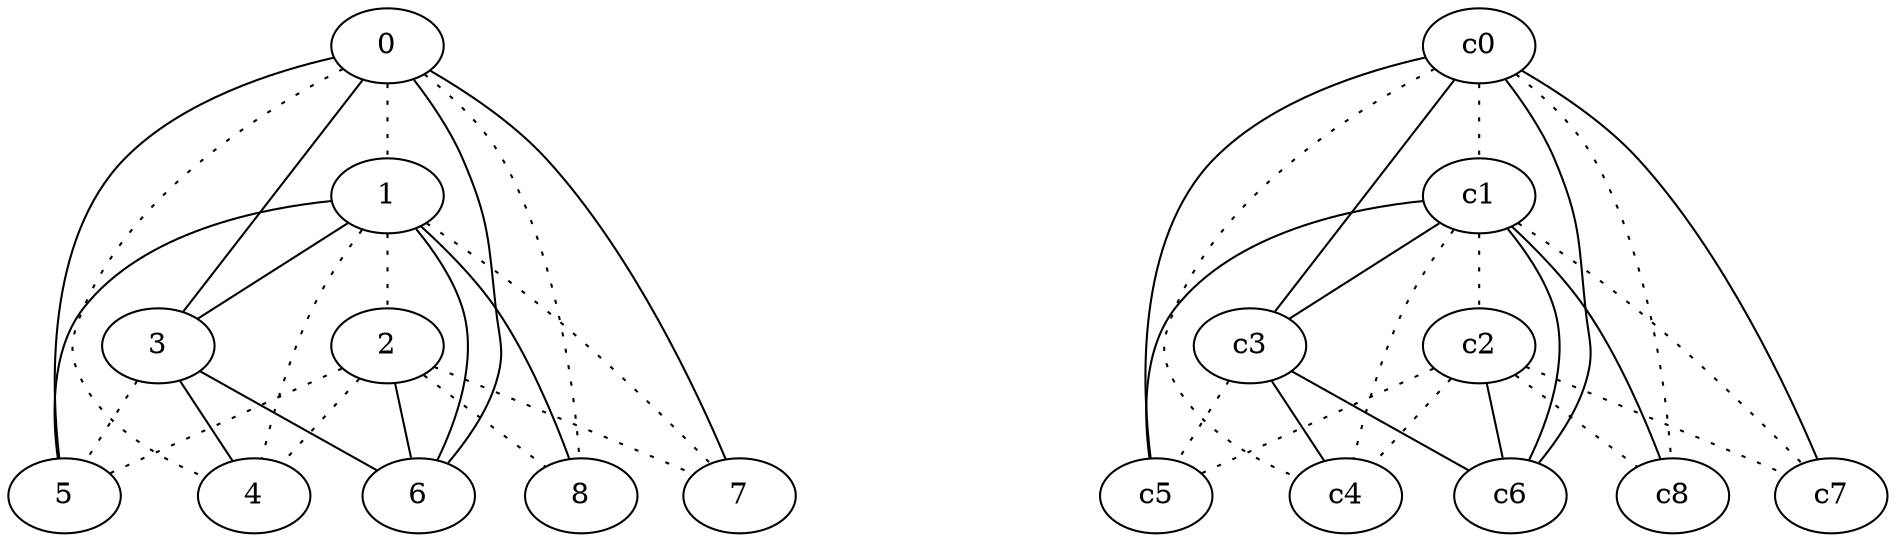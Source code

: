 graph {
a0[label=0];
a1[label=1];
a2[label=2];
a3[label=3];
a4[label=4];
a5[label=5];
a6[label=6];
a7[label=7];
a8[label=8];
a0 -- a1 [style=dotted];
a0 -- a3;
a0 -- a4 [style=dotted];
a0 -- a5;
a0 -- a6;
a0 -- a7;
a0 -- a8 [style=dotted];
a1 -- a2 [style=dotted];
a1 -- a3;
a1 -- a4 [style=dotted];
a1 -- a5;
a1 -- a6;
a1 -- a7 [style=dotted];
a1 -- a8;
a2 -- a4 [style=dotted];
a2 -- a5 [style=dotted];
a2 -- a6;
a2 -- a7 [style=dotted];
a2 -- a8 [style=dotted];
a3 -- a4;
a3 -- a5 [style=dotted];
a3 -- a6;
c0 -- c1 [style=dotted];
c0 -- c3;
c0 -- c4 [style=dotted];
c0 -- c5;
c0 -- c6;
c0 -- c7;
c0 -- c8 [style=dotted];
c1 -- c2 [style=dotted];
c1 -- c3;
c1 -- c4 [style=dotted];
c1 -- c5;
c1 -- c6;
c1 -- c7 [style=dotted];
c1 -- c8;
c2 -- c4 [style=dotted];
c2 -- c5 [style=dotted];
c2 -- c6;
c2 -- c7 [style=dotted];
c2 -- c8 [style=dotted];
c3 -- c4;
c3 -- c5 [style=dotted];
c3 -- c6;
}

